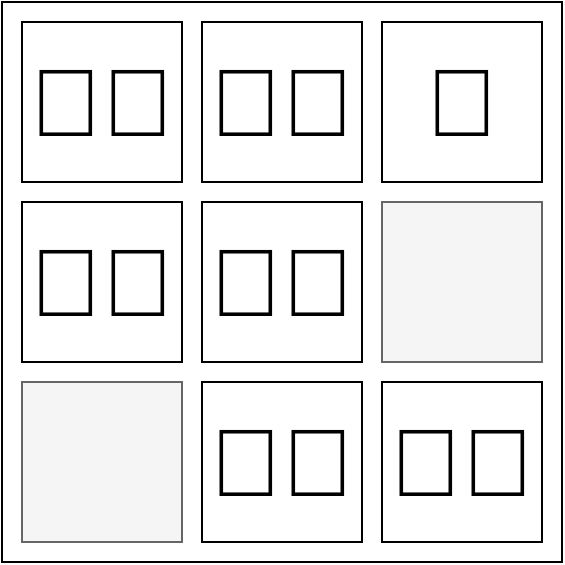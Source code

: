 <mxfile version="16.5.3" type="device"><diagram id="fls_-QeasOiwXgrikPdf" name="Page-1"><mxGraphModel dx="1194" dy="1183" grid="1" gridSize="10" guides="1" tooltips="1" connect="1" arrows="1" fold="1" page="1" pageScale="1" pageWidth="850" pageHeight="1100" math="0" shadow="0"><root><mxCell id="0"/><mxCell id="1" parent="0"/><mxCell id="Dlubeb4bKCbXebFzuQxe-1" value="" style="rounded=0;whiteSpace=wrap;html=1;" vertex="1" parent="1"><mxGeometry x="190" y="260" width="280" height="280" as="geometry"/></mxCell><mxCell id="Dlubeb4bKCbXebFzuQxe-2" value="" style="whiteSpace=wrap;html=1;aspect=fixed;" vertex="1" parent="1"><mxGeometry x="200" y="270" width="80" height="80" as="geometry"/></mxCell><mxCell id="Dlubeb4bKCbXebFzuQxe-3" value="" style="whiteSpace=wrap;html=1;aspect=fixed;" vertex="1" parent="1"><mxGeometry x="290" y="270" width="80" height="80" as="geometry"/></mxCell><mxCell id="Dlubeb4bKCbXebFzuQxe-4" value="" style="whiteSpace=wrap;html=1;aspect=fixed;" vertex="1" parent="1"><mxGeometry x="380" y="270" width="80" height="80" as="geometry"/></mxCell><mxCell id="Dlubeb4bKCbXebFzuQxe-5" value="" style="whiteSpace=wrap;html=1;aspect=fixed;" vertex="1" parent="1"><mxGeometry x="200" y="360" width="80" height="80" as="geometry"/></mxCell><mxCell id="Dlubeb4bKCbXebFzuQxe-6" value="" style="whiteSpace=wrap;html=1;aspect=fixed;" vertex="1" parent="1"><mxGeometry x="290" y="360" width="80" height="80" as="geometry"/></mxCell><mxCell id="Dlubeb4bKCbXebFzuQxe-7" value="" style="whiteSpace=wrap;html=1;aspect=fixed;fillColor=#f5f5f5;fontColor=#333333;strokeColor=#666666;" vertex="1" parent="1"><mxGeometry x="380" y="360" width="80" height="80" as="geometry"/></mxCell><mxCell id="Dlubeb4bKCbXebFzuQxe-8" value="" style="whiteSpace=wrap;html=1;aspect=fixed;fillColor=#f5f5f5;fontColor=#333333;strokeColor=#666666;" vertex="1" parent="1"><mxGeometry x="200" y="450" width="80" height="80" as="geometry"/></mxCell><mxCell id="Dlubeb4bKCbXebFzuQxe-9" value="" style="whiteSpace=wrap;html=1;aspect=fixed;" vertex="1" parent="1"><mxGeometry x="290" y="450" width="80" height="80" as="geometry"/></mxCell><mxCell id="Dlubeb4bKCbXebFzuQxe-10" value="" style="whiteSpace=wrap;html=1;aspect=fixed;" vertex="1" parent="1"><mxGeometry x="380" y="450" width="80" height="80" as="geometry"/></mxCell><mxCell id="Dlubeb4bKCbXebFzuQxe-11" value="&lt;font style=&quot;font-size: 48px&quot;&gt;🧑‍💻&lt;/font&gt;" style="text;html=1;strokeColor=none;fillColor=none;align=center;verticalAlign=middle;whiteSpace=wrap;rounded=0;" vertex="1" parent="1"><mxGeometry x="210" y="295" width="60" height="30" as="geometry"/></mxCell><mxCell id="Dlubeb4bKCbXebFzuQxe-12" value="&lt;font style=&quot;font-size: 48px&quot;&gt;🧑‍💻&lt;/font&gt;" style="text;html=1;strokeColor=none;fillColor=none;align=center;verticalAlign=middle;whiteSpace=wrap;rounded=0;" vertex="1" parent="1"><mxGeometry x="300" y="295" width="60" height="30" as="geometry"/></mxCell><mxCell id="Dlubeb4bKCbXebFzuQxe-13" value="&lt;font style=&quot;font-size: 48px&quot;&gt;🧑‍💻&lt;/font&gt;" style="text;html=1;strokeColor=none;fillColor=none;align=center;verticalAlign=middle;whiteSpace=wrap;rounded=0;" vertex="1" parent="1"><mxGeometry x="300" y="385" width="60" height="30" as="geometry"/></mxCell><mxCell id="Dlubeb4bKCbXebFzuQxe-14" value="&lt;font style=&quot;font-size: 48px&quot;&gt;🧑‍💻&lt;/font&gt;" style="text;html=1;strokeColor=none;fillColor=none;align=center;verticalAlign=middle;whiteSpace=wrap;rounded=0;" vertex="1" parent="1"><mxGeometry x="210" y="385" width="60" height="30" as="geometry"/></mxCell><mxCell id="Dlubeb4bKCbXebFzuQxe-15" value="&lt;font style=&quot;font-size: 48px&quot;&gt;🧑‍💻&lt;/font&gt;" style="text;html=1;strokeColor=none;fillColor=none;align=center;verticalAlign=middle;whiteSpace=wrap;rounded=0;" vertex="1" parent="1"><mxGeometry x="300" y="475" width="60" height="30" as="geometry"/></mxCell><mxCell id="Dlubeb4bKCbXebFzuQxe-16" value="&lt;font style=&quot;font-size: 48px&quot;&gt;🧑‍💻&lt;/font&gt;" style="text;html=1;strokeColor=none;fillColor=none;align=center;verticalAlign=middle;whiteSpace=wrap;rounded=0;" vertex="1" parent="1"><mxGeometry x="390" y="475" width="60" height="30" as="geometry"/></mxCell><mxCell id="Dlubeb4bKCbXebFzuQxe-19" value="🤒" style="text;html=1;strokeColor=none;fillColor=none;align=center;verticalAlign=middle;whiteSpace=wrap;rounded=0;fontSize=48;" vertex="1" parent="1"><mxGeometry x="390" y="295" width="60" height="30" as="geometry"/></mxCell></root></mxGraphModel></diagram></mxfile>